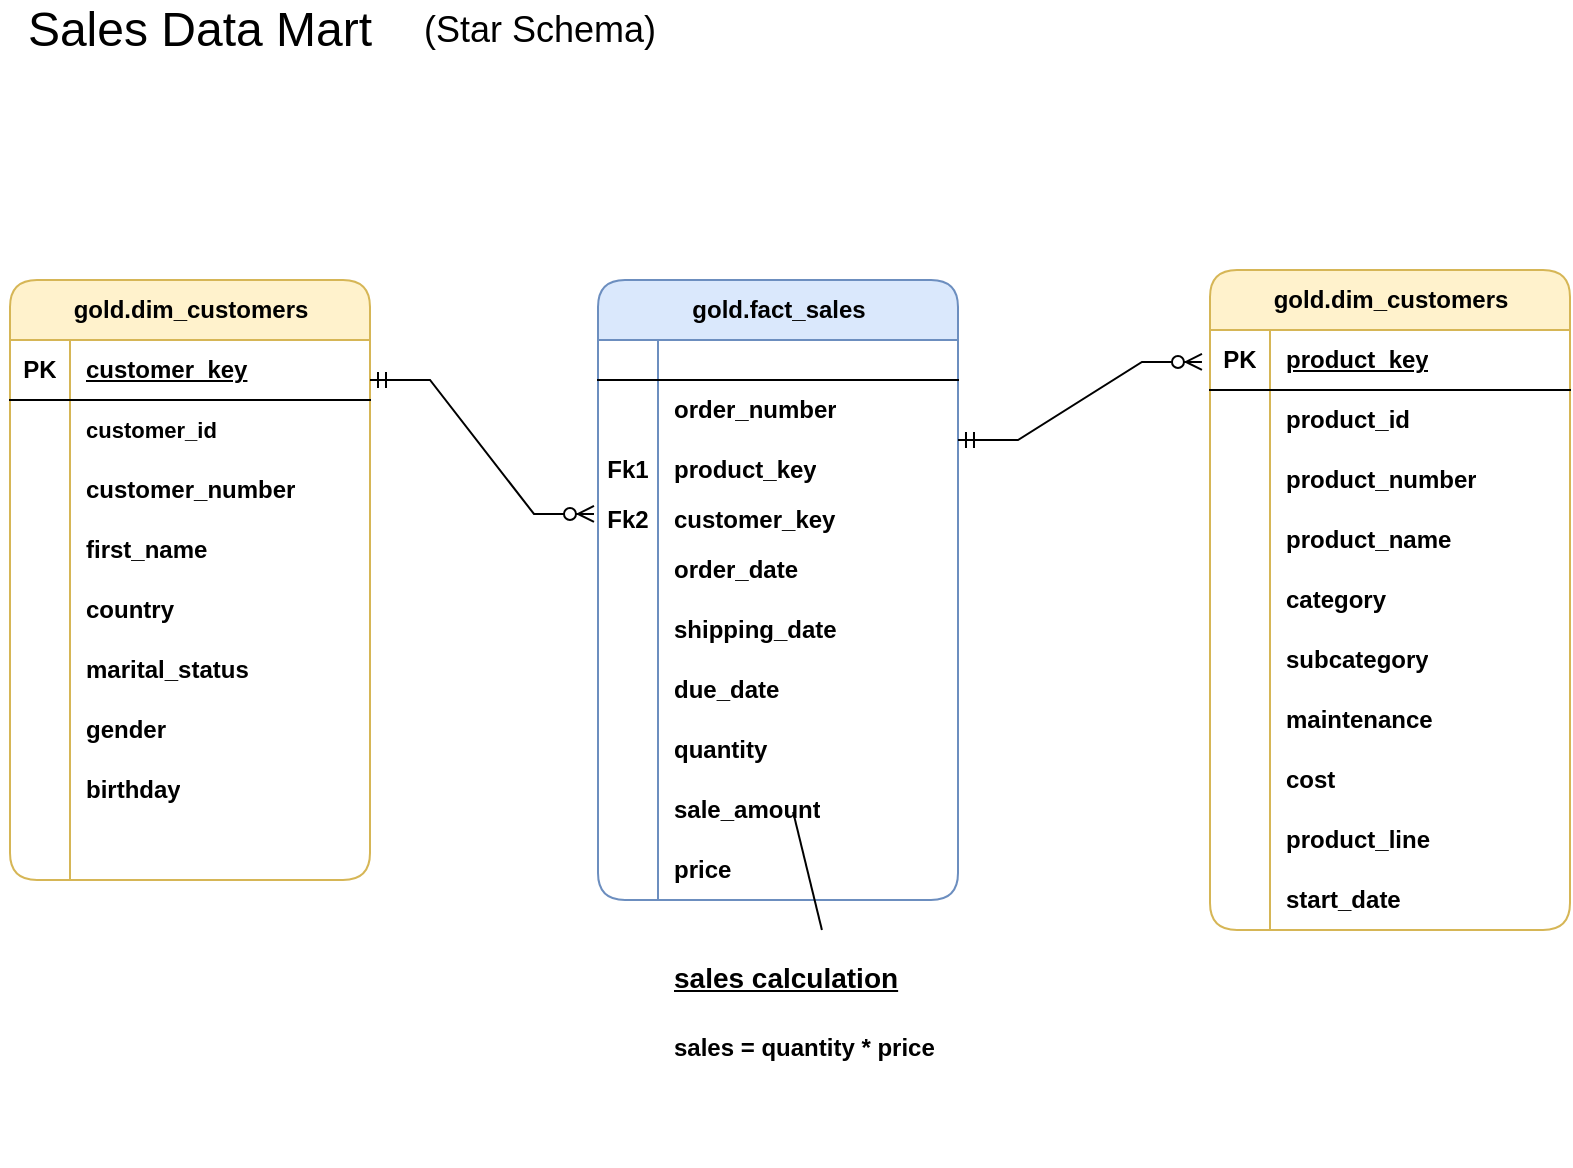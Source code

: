 <mxfile version="27.1.6">
  <diagram name="Page-1" id="kAv3_rRZ2uCyr5LcV6M5">
    <mxGraphModel dx="1426" dy="777" grid="1" gridSize="10" guides="1" tooltips="1" connect="1" arrows="1" fold="1" page="1" pageScale="1" pageWidth="827" pageHeight="1169" math="0" shadow="0">
      <root>
        <mxCell id="0" />
        <mxCell id="1" parent="0" />
        <mxCell id="IIYuIeSjrJe-D3ljfbs4-3" value="&lt;font style=&quot;font-size: 24px;&quot;&gt;Sales Data Mart&lt;/font&gt;" style="text;html=1;align=center;verticalAlign=middle;whiteSpace=wrap;rounded=0;" vertex="1" parent="1">
          <mxGeometry x="30" y="20" width="190" height="30" as="geometry" />
        </mxCell>
        <mxCell id="IIYuIeSjrJe-D3ljfbs4-5" value="&lt;font style=&quot;font-size: 18px;&quot;&gt;(Star Schema)&lt;/font&gt;" style="text;html=1;align=center;verticalAlign=middle;whiteSpace=wrap;rounded=0;" vertex="1" parent="1">
          <mxGeometry x="230" y="20" width="130" height="30" as="geometry" />
        </mxCell>
        <mxCell id="IIYuIeSjrJe-D3ljfbs4-6" value="gold.dim_customers" style="shape=table;startSize=30;container=1;collapsible=1;childLayout=tableLayout;fixedRows=1;rowLines=0;fontStyle=1;align=center;resizeLast=1;html=1;rounded=1;fillColor=#fff2cc;strokeColor=#d6b656;perimeterSpacing=15;" vertex="1" parent="1">
          <mxGeometry x="30" y="160" width="180" height="300" as="geometry" />
        </mxCell>
        <mxCell id="IIYuIeSjrJe-D3ljfbs4-7" value="" style="shape=tableRow;horizontal=0;startSize=0;swimlaneHead=0;swimlaneBody=0;fillColor=none;collapsible=0;dropTarget=0;points=[[0,0.5],[1,0.5]];portConstraint=eastwest;top=0;left=0;right=0;bottom=1;strokeWidth=1;perimeterSpacing=16;" vertex="1" parent="IIYuIeSjrJe-D3ljfbs4-6">
          <mxGeometry y="30" width="180" height="30" as="geometry" />
        </mxCell>
        <mxCell id="IIYuIeSjrJe-D3ljfbs4-8" value="PK" style="shape=partialRectangle;connectable=0;fillColor=none;top=0;left=0;bottom=0;right=0;fontStyle=1;overflow=hidden;whiteSpace=wrap;html=1;strokeWidth=1;perimeterSpacing=16;" vertex="1" parent="IIYuIeSjrJe-D3ljfbs4-7">
          <mxGeometry width="30" height="30" as="geometry">
            <mxRectangle width="30" height="30" as="alternateBounds" />
          </mxGeometry>
        </mxCell>
        <mxCell id="IIYuIeSjrJe-D3ljfbs4-9" value="customer_key" style="shape=partialRectangle;connectable=0;fillColor=none;top=0;left=0;bottom=0;right=0;align=left;spacingLeft=6;fontStyle=5;overflow=hidden;whiteSpace=wrap;html=1;strokeWidth=1;perimeterSpacing=16;" vertex="1" parent="IIYuIeSjrJe-D3ljfbs4-7">
          <mxGeometry x="30" width="150" height="30" as="geometry">
            <mxRectangle width="150" height="30" as="alternateBounds" />
          </mxGeometry>
        </mxCell>
        <mxCell id="IIYuIeSjrJe-D3ljfbs4-10" value="" style="shape=tableRow;horizontal=0;startSize=0;swimlaneHead=0;swimlaneBody=0;fillColor=none;collapsible=0;dropTarget=0;points=[[0,0.5],[1,0.5]];portConstraint=eastwest;top=0;left=0;right=0;bottom=0;strokeWidth=1;perimeterSpacing=16;" vertex="1" parent="IIYuIeSjrJe-D3ljfbs4-6">
          <mxGeometry y="60" width="180" height="30" as="geometry" />
        </mxCell>
        <mxCell id="IIYuIeSjrJe-D3ljfbs4-11" value="" style="shape=partialRectangle;connectable=0;fillColor=none;top=0;left=0;bottom=0;right=0;editable=1;overflow=hidden;whiteSpace=wrap;html=1;strokeWidth=1;perimeterSpacing=16;" vertex="1" parent="IIYuIeSjrJe-D3ljfbs4-10">
          <mxGeometry width="30" height="30" as="geometry">
            <mxRectangle width="30" height="30" as="alternateBounds" />
          </mxGeometry>
        </mxCell>
        <mxCell id="IIYuIeSjrJe-D3ljfbs4-12" value="&lt;font style=&quot;font-size: 11px;&quot;&gt;&lt;b&gt;customer_id&lt;/b&gt;&lt;/font&gt;" style="shape=partialRectangle;connectable=0;fillColor=none;top=0;left=0;bottom=0;right=0;align=left;spacingLeft=6;overflow=hidden;whiteSpace=wrap;html=1;strokeWidth=1;perimeterSpacing=16;" vertex="1" parent="IIYuIeSjrJe-D3ljfbs4-10">
          <mxGeometry x="30" width="150" height="30" as="geometry">
            <mxRectangle width="150" height="30" as="alternateBounds" />
          </mxGeometry>
        </mxCell>
        <mxCell id="IIYuIeSjrJe-D3ljfbs4-13" value="" style="shape=tableRow;horizontal=0;startSize=0;swimlaneHead=0;swimlaneBody=0;fillColor=none;collapsible=0;dropTarget=0;points=[[0,0.5],[1,0.5]];portConstraint=eastwest;top=0;left=0;right=0;bottom=0;strokeWidth=9;perimeterSpacing=16;" vertex="1" parent="IIYuIeSjrJe-D3ljfbs4-6">
          <mxGeometry y="90" width="180" height="30" as="geometry" />
        </mxCell>
        <mxCell id="IIYuIeSjrJe-D3ljfbs4-14" value="" style="shape=partialRectangle;connectable=0;fillColor=none;top=0;left=0;bottom=0;right=0;editable=1;overflow=hidden;whiteSpace=wrap;html=1;strokeWidth=9;perimeterSpacing=16;" vertex="1" parent="IIYuIeSjrJe-D3ljfbs4-13">
          <mxGeometry width="30" height="30" as="geometry">
            <mxRectangle width="30" height="30" as="alternateBounds" />
          </mxGeometry>
        </mxCell>
        <mxCell id="IIYuIeSjrJe-D3ljfbs4-15" value="&lt;b&gt;customer_number&lt;/b&gt;" style="shape=partialRectangle;connectable=0;fillColor=none;top=0;left=0;bottom=0;right=0;align=left;spacingLeft=6;overflow=hidden;whiteSpace=wrap;html=1;strokeWidth=9;perimeterSpacing=16;" vertex="1" parent="IIYuIeSjrJe-D3ljfbs4-13">
          <mxGeometry x="30" width="150" height="30" as="geometry">
            <mxRectangle width="150" height="30" as="alternateBounds" />
          </mxGeometry>
        </mxCell>
        <mxCell id="IIYuIeSjrJe-D3ljfbs4-16" value="" style="shape=tableRow;horizontal=0;startSize=0;swimlaneHead=0;swimlaneBody=0;fillColor=none;collapsible=0;dropTarget=0;points=[[0,0.5],[1,0.5]];portConstraint=eastwest;top=0;left=0;right=0;bottom=0;strokeWidth=9;perimeterSpacing=16;" vertex="1" parent="IIYuIeSjrJe-D3ljfbs4-6">
          <mxGeometry y="120" width="180" height="30" as="geometry" />
        </mxCell>
        <mxCell id="IIYuIeSjrJe-D3ljfbs4-17" value="" style="shape=partialRectangle;connectable=0;fillColor=none;top=0;left=0;bottom=0;right=0;editable=1;overflow=hidden;whiteSpace=wrap;html=1;strokeWidth=9;perimeterSpacing=16;" vertex="1" parent="IIYuIeSjrJe-D3ljfbs4-16">
          <mxGeometry width="30" height="30" as="geometry">
            <mxRectangle width="30" height="30" as="alternateBounds" />
          </mxGeometry>
        </mxCell>
        <mxCell id="IIYuIeSjrJe-D3ljfbs4-18" value="&lt;b&gt;first_name&lt;/b&gt;" style="shape=partialRectangle;connectable=0;fillColor=none;top=0;left=0;bottom=0;right=0;align=left;spacingLeft=6;overflow=hidden;whiteSpace=wrap;html=1;strokeWidth=9;perimeterSpacing=16;" vertex="1" parent="IIYuIeSjrJe-D3ljfbs4-16">
          <mxGeometry x="30" width="150" height="30" as="geometry">
            <mxRectangle width="150" height="30" as="alternateBounds" />
          </mxGeometry>
        </mxCell>
        <mxCell id="IIYuIeSjrJe-D3ljfbs4-19" value="" style="shape=tableRow;horizontal=0;startSize=0;swimlaneHead=0;swimlaneBody=0;fillColor=none;collapsible=0;dropTarget=0;points=[[0,0.5],[1,0.5]];portConstraint=eastwest;top=0;left=0;right=0;bottom=0;strokeWidth=9;perimeterSpacing=16;" vertex="1" parent="IIYuIeSjrJe-D3ljfbs4-6">
          <mxGeometry y="150" width="180" height="30" as="geometry" />
        </mxCell>
        <mxCell id="IIYuIeSjrJe-D3ljfbs4-20" value="" style="shape=partialRectangle;connectable=0;fillColor=none;top=0;left=0;bottom=0;right=0;editable=1;overflow=hidden;whiteSpace=wrap;html=1;strokeWidth=9;perimeterSpacing=16;" vertex="1" parent="IIYuIeSjrJe-D3ljfbs4-19">
          <mxGeometry width="30" height="30" as="geometry">
            <mxRectangle width="30" height="30" as="alternateBounds" />
          </mxGeometry>
        </mxCell>
        <mxCell id="IIYuIeSjrJe-D3ljfbs4-21" value="&lt;b&gt;country&lt;/b&gt;" style="shape=partialRectangle;connectable=0;fillColor=none;top=0;left=0;bottom=0;right=0;align=left;spacingLeft=6;overflow=hidden;whiteSpace=wrap;html=1;strokeWidth=9;perimeterSpacing=16;" vertex="1" parent="IIYuIeSjrJe-D3ljfbs4-19">
          <mxGeometry x="30" width="150" height="30" as="geometry">
            <mxRectangle width="150" height="30" as="alternateBounds" />
          </mxGeometry>
        </mxCell>
        <mxCell id="IIYuIeSjrJe-D3ljfbs4-22" value="" style="shape=tableRow;horizontal=0;startSize=0;swimlaneHead=0;swimlaneBody=0;fillColor=none;collapsible=0;dropTarget=0;points=[[0,0.5],[1,0.5]];portConstraint=eastwest;top=0;left=0;right=0;bottom=0;strokeWidth=9;perimeterSpacing=16;" vertex="1" parent="IIYuIeSjrJe-D3ljfbs4-6">
          <mxGeometry y="180" width="180" height="30" as="geometry" />
        </mxCell>
        <mxCell id="IIYuIeSjrJe-D3ljfbs4-23" value="" style="shape=partialRectangle;connectable=0;fillColor=none;top=0;left=0;bottom=0;right=0;editable=1;overflow=hidden;whiteSpace=wrap;html=1;strokeWidth=9;perimeterSpacing=16;" vertex="1" parent="IIYuIeSjrJe-D3ljfbs4-22">
          <mxGeometry width="30" height="30" as="geometry">
            <mxRectangle width="30" height="30" as="alternateBounds" />
          </mxGeometry>
        </mxCell>
        <mxCell id="IIYuIeSjrJe-D3ljfbs4-24" value="&lt;b&gt;marital_status&lt;/b&gt;" style="shape=partialRectangle;connectable=0;fillColor=none;top=0;left=0;bottom=0;right=0;align=left;spacingLeft=6;overflow=hidden;whiteSpace=wrap;html=1;strokeWidth=9;perimeterSpacing=16;" vertex="1" parent="IIYuIeSjrJe-D3ljfbs4-22">
          <mxGeometry x="30" width="150" height="30" as="geometry">
            <mxRectangle width="150" height="30" as="alternateBounds" />
          </mxGeometry>
        </mxCell>
        <mxCell id="IIYuIeSjrJe-D3ljfbs4-25" value="" style="shape=tableRow;horizontal=0;startSize=0;swimlaneHead=0;swimlaneBody=0;fillColor=none;collapsible=0;dropTarget=0;points=[[0,0.5],[1,0.5]];portConstraint=eastwest;top=0;left=0;right=0;bottom=0;strokeWidth=9;perimeterSpacing=16;" vertex="1" parent="IIYuIeSjrJe-D3ljfbs4-6">
          <mxGeometry y="210" width="180" height="30" as="geometry" />
        </mxCell>
        <mxCell id="IIYuIeSjrJe-D3ljfbs4-26" value="" style="shape=partialRectangle;connectable=0;fillColor=none;top=0;left=0;bottom=0;right=0;editable=1;overflow=hidden;whiteSpace=wrap;html=1;strokeWidth=9;perimeterSpacing=16;" vertex="1" parent="IIYuIeSjrJe-D3ljfbs4-25">
          <mxGeometry width="30" height="30" as="geometry">
            <mxRectangle width="30" height="30" as="alternateBounds" />
          </mxGeometry>
        </mxCell>
        <mxCell id="IIYuIeSjrJe-D3ljfbs4-27" value="&lt;b&gt;gender&lt;/b&gt;" style="shape=partialRectangle;connectable=0;fillColor=none;top=0;left=0;bottom=0;right=0;align=left;spacingLeft=6;overflow=hidden;whiteSpace=wrap;html=1;strokeWidth=9;perimeterSpacing=16;" vertex="1" parent="IIYuIeSjrJe-D3ljfbs4-25">
          <mxGeometry x="30" width="150" height="30" as="geometry">
            <mxRectangle width="150" height="30" as="alternateBounds" />
          </mxGeometry>
        </mxCell>
        <mxCell id="IIYuIeSjrJe-D3ljfbs4-28" value="" style="shape=tableRow;horizontal=0;startSize=0;swimlaneHead=0;swimlaneBody=0;fillColor=none;collapsible=0;dropTarget=0;points=[[0,0.5],[1,0.5]];portConstraint=eastwest;top=0;left=0;right=0;bottom=0;strokeWidth=9;perimeterSpacing=16;" vertex="1" parent="IIYuIeSjrJe-D3ljfbs4-6">
          <mxGeometry y="240" width="180" height="30" as="geometry" />
        </mxCell>
        <mxCell id="IIYuIeSjrJe-D3ljfbs4-29" value="" style="shape=partialRectangle;connectable=0;fillColor=none;top=0;left=0;bottom=0;right=0;editable=1;overflow=hidden;whiteSpace=wrap;html=1;strokeWidth=9;perimeterSpacing=16;" vertex="1" parent="IIYuIeSjrJe-D3ljfbs4-28">
          <mxGeometry width="30" height="30" as="geometry">
            <mxRectangle width="30" height="30" as="alternateBounds" />
          </mxGeometry>
        </mxCell>
        <mxCell id="IIYuIeSjrJe-D3ljfbs4-30" value="&lt;b&gt;birthday&lt;/b&gt;" style="shape=partialRectangle;connectable=0;fillColor=none;top=0;left=0;bottom=0;right=0;align=left;spacingLeft=6;overflow=hidden;whiteSpace=wrap;html=1;strokeWidth=9;perimeterSpacing=16;" vertex="1" parent="IIYuIeSjrJe-D3ljfbs4-28">
          <mxGeometry x="30" width="150" height="30" as="geometry">
            <mxRectangle width="150" height="30" as="alternateBounds" />
          </mxGeometry>
        </mxCell>
        <mxCell id="IIYuIeSjrJe-D3ljfbs4-31" value="" style="shape=tableRow;horizontal=0;startSize=0;swimlaneHead=0;swimlaneBody=0;fillColor=none;collapsible=0;dropTarget=0;points=[[0,0.5],[1,0.5]];portConstraint=eastwest;top=0;left=0;right=0;bottom=0;strokeWidth=9;perimeterSpacing=16;" vertex="1" parent="IIYuIeSjrJe-D3ljfbs4-6">
          <mxGeometry y="270" width="180" height="30" as="geometry" />
        </mxCell>
        <mxCell id="IIYuIeSjrJe-D3ljfbs4-32" value="" style="shape=partialRectangle;connectable=0;fillColor=none;top=0;left=0;bottom=0;right=0;editable=1;overflow=hidden;whiteSpace=wrap;html=1;strokeWidth=9;perimeterSpacing=16;" vertex="1" parent="IIYuIeSjrJe-D3ljfbs4-31">
          <mxGeometry width="30" height="30" as="geometry">
            <mxRectangle width="30" height="30" as="alternateBounds" />
          </mxGeometry>
        </mxCell>
        <mxCell id="IIYuIeSjrJe-D3ljfbs4-33" value="" style="shape=partialRectangle;connectable=0;fillColor=none;top=0;left=0;bottom=0;right=0;align=left;spacingLeft=6;overflow=hidden;whiteSpace=wrap;html=1;strokeWidth=9;perimeterSpacing=16;" vertex="1" parent="IIYuIeSjrJe-D3ljfbs4-31">
          <mxGeometry x="30" width="150" height="30" as="geometry">
            <mxRectangle width="150" height="30" as="alternateBounds" />
          </mxGeometry>
        </mxCell>
        <mxCell id="IIYuIeSjrJe-D3ljfbs4-34" value="gold.fact_sales" style="shape=table;startSize=30;container=1;collapsible=1;childLayout=tableLayout;fixedRows=1;rowLines=0;fontStyle=1;align=center;resizeLast=1;html=1;rounded=1;fillColor=#dae8fc;strokeColor=#6c8ebf;perimeterSpacing=15;" vertex="1" parent="1">
          <mxGeometry x="324" y="160" width="180" height="310" as="geometry" />
        </mxCell>
        <mxCell id="IIYuIeSjrJe-D3ljfbs4-35" value="" style="shape=tableRow;horizontal=0;startSize=0;swimlaneHead=0;swimlaneBody=0;fillColor=none;collapsible=0;dropTarget=0;points=[[0,0.5],[1,0.5]];portConstraint=eastwest;top=0;left=0;right=0;bottom=1;strokeWidth=1;perimeterSpacing=16;" vertex="1" parent="IIYuIeSjrJe-D3ljfbs4-34">
          <mxGeometry y="30" width="180" height="20" as="geometry" />
        </mxCell>
        <mxCell id="IIYuIeSjrJe-D3ljfbs4-36" value="" style="shape=partialRectangle;connectable=0;fillColor=none;top=0;left=0;bottom=0;right=0;fontStyle=1;overflow=hidden;whiteSpace=wrap;html=1;strokeWidth=1;perimeterSpacing=16;" vertex="1" parent="IIYuIeSjrJe-D3ljfbs4-35">
          <mxGeometry width="30" height="20" as="geometry">
            <mxRectangle width="30" height="20" as="alternateBounds" />
          </mxGeometry>
        </mxCell>
        <mxCell id="IIYuIeSjrJe-D3ljfbs4-37" value="" style="shape=partialRectangle;connectable=0;fillColor=none;top=0;left=0;bottom=0;right=0;align=left;spacingLeft=6;fontStyle=5;overflow=hidden;whiteSpace=wrap;html=1;strokeWidth=1;perimeterSpacing=16;dashed=1;dashPattern=1 4;" vertex="1" parent="IIYuIeSjrJe-D3ljfbs4-35">
          <mxGeometry x="30" width="150" height="20" as="geometry">
            <mxRectangle width="150" height="20" as="alternateBounds" />
          </mxGeometry>
        </mxCell>
        <mxCell id="IIYuIeSjrJe-D3ljfbs4-38" value="" style="shape=tableRow;horizontal=0;startSize=0;swimlaneHead=0;swimlaneBody=0;fillColor=none;collapsible=0;dropTarget=0;points=[[0,0.5],[1,0.5]];portConstraint=eastwest;top=0;left=0;right=0;bottom=0;strokeWidth=1;perimeterSpacing=16;" vertex="1" parent="IIYuIeSjrJe-D3ljfbs4-34">
          <mxGeometry y="50" width="180" height="30" as="geometry" />
        </mxCell>
        <mxCell id="IIYuIeSjrJe-D3ljfbs4-39" value="" style="shape=partialRectangle;connectable=0;fillColor=none;top=0;left=0;bottom=0;right=0;editable=1;overflow=hidden;whiteSpace=wrap;html=1;strokeWidth=1;perimeterSpacing=16;" vertex="1" parent="IIYuIeSjrJe-D3ljfbs4-38">
          <mxGeometry width="30" height="30" as="geometry">
            <mxRectangle width="30" height="30" as="alternateBounds" />
          </mxGeometry>
        </mxCell>
        <mxCell id="IIYuIeSjrJe-D3ljfbs4-40" value="&lt;b&gt;order_number&lt;/b&gt;" style="shape=partialRectangle;connectable=0;fillColor=none;top=0;left=0;bottom=0;right=0;align=left;spacingLeft=6;overflow=hidden;whiteSpace=wrap;html=1;strokeWidth=1;perimeterSpacing=16;" vertex="1" parent="IIYuIeSjrJe-D3ljfbs4-38">
          <mxGeometry x="30" width="150" height="30" as="geometry">
            <mxRectangle width="150" height="30" as="alternateBounds" />
          </mxGeometry>
        </mxCell>
        <mxCell id="IIYuIeSjrJe-D3ljfbs4-41" value="" style="shape=tableRow;horizontal=0;startSize=0;swimlaneHead=0;swimlaneBody=0;fillColor=none;collapsible=0;dropTarget=0;points=[[0,0.5],[1,0.5]];portConstraint=eastwest;top=0;left=0;right=0;bottom=0;strokeWidth=1;perimeterSpacing=16;" vertex="1" parent="IIYuIeSjrJe-D3ljfbs4-34">
          <mxGeometry y="80" width="180" height="30" as="geometry" />
        </mxCell>
        <mxCell id="IIYuIeSjrJe-D3ljfbs4-42" value="&lt;b&gt;Fk1&lt;/b&gt;" style="shape=partialRectangle;connectable=0;fillColor=none;top=0;left=0;bottom=0;right=0;editable=1;overflow=hidden;whiteSpace=wrap;html=1;strokeWidth=1;perimeterSpacing=16;" vertex="1" parent="IIYuIeSjrJe-D3ljfbs4-41">
          <mxGeometry width="30" height="30" as="geometry">
            <mxRectangle width="30" height="30" as="alternateBounds" />
          </mxGeometry>
        </mxCell>
        <mxCell id="IIYuIeSjrJe-D3ljfbs4-43" value="&lt;b&gt;product_key&lt;/b&gt;" style="shape=partialRectangle;connectable=0;fillColor=none;top=0;left=0;bottom=0;right=0;align=left;spacingLeft=6;overflow=hidden;whiteSpace=wrap;html=1;strokeWidth=1;perimeterSpacing=16;" vertex="1" parent="IIYuIeSjrJe-D3ljfbs4-41">
          <mxGeometry x="30" width="150" height="30" as="geometry">
            <mxRectangle width="150" height="30" as="alternateBounds" />
          </mxGeometry>
        </mxCell>
        <mxCell id="IIYuIeSjrJe-D3ljfbs4-44" value="" style="shape=tableRow;horizontal=0;startSize=0;swimlaneHead=0;swimlaneBody=0;fillColor=none;collapsible=0;dropTarget=0;points=[[0,0.5],[1,0.5]];portConstraint=eastwest;top=0;left=0;right=0;bottom=0;strokeWidth=1;perimeterSpacing=16;" vertex="1" parent="IIYuIeSjrJe-D3ljfbs4-34">
          <mxGeometry y="110" width="180" height="20" as="geometry" />
        </mxCell>
        <mxCell id="IIYuIeSjrJe-D3ljfbs4-45" value="&lt;b&gt;Fk2&lt;/b&gt;" style="shape=partialRectangle;connectable=0;fillColor=none;top=0;left=0;bottom=0;right=0;editable=1;overflow=hidden;whiteSpace=wrap;html=1;strokeWidth=1;perimeterSpacing=16;" vertex="1" parent="IIYuIeSjrJe-D3ljfbs4-44">
          <mxGeometry width="30" height="20" as="geometry">
            <mxRectangle width="30" height="20" as="alternateBounds" />
          </mxGeometry>
        </mxCell>
        <mxCell id="IIYuIeSjrJe-D3ljfbs4-46" value="&lt;b&gt;customer_key&lt;/b&gt;" style="shape=partialRectangle;connectable=0;fillColor=none;top=0;left=0;bottom=0;right=0;align=left;spacingLeft=6;overflow=hidden;whiteSpace=wrap;html=1;strokeWidth=1;perimeterSpacing=16;" vertex="1" parent="IIYuIeSjrJe-D3ljfbs4-44">
          <mxGeometry x="30" width="150" height="20" as="geometry">
            <mxRectangle width="150" height="20" as="alternateBounds" />
          </mxGeometry>
        </mxCell>
        <mxCell id="IIYuIeSjrJe-D3ljfbs4-47" value="" style="shape=tableRow;horizontal=0;startSize=0;swimlaneHead=0;swimlaneBody=0;fillColor=none;collapsible=0;dropTarget=0;points=[[0,0.5],[1,0.5]];portConstraint=eastwest;top=0;left=0;right=0;bottom=0;strokeWidth=1;perimeterSpacing=16;" vertex="1" parent="IIYuIeSjrJe-D3ljfbs4-34">
          <mxGeometry y="130" width="180" height="30" as="geometry" />
        </mxCell>
        <mxCell id="IIYuIeSjrJe-D3ljfbs4-48" value="" style="shape=partialRectangle;connectable=0;fillColor=none;top=0;left=0;bottom=0;right=0;editable=1;overflow=hidden;whiteSpace=wrap;html=1;strokeWidth=1;perimeterSpacing=16;" vertex="1" parent="IIYuIeSjrJe-D3ljfbs4-47">
          <mxGeometry width="30" height="30" as="geometry">
            <mxRectangle width="30" height="30" as="alternateBounds" />
          </mxGeometry>
        </mxCell>
        <mxCell id="IIYuIeSjrJe-D3ljfbs4-49" value="&lt;b&gt;order_date&lt;/b&gt;" style="shape=partialRectangle;connectable=0;fillColor=none;top=0;left=0;bottom=0;right=0;align=left;spacingLeft=6;overflow=hidden;whiteSpace=wrap;html=1;strokeWidth=1;perimeterSpacing=16;" vertex="1" parent="IIYuIeSjrJe-D3ljfbs4-47">
          <mxGeometry x="30" width="150" height="30" as="geometry">
            <mxRectangle width="150" height="30" as="alternateBounds" />
          </mxGeometry>
        </mxCell>
        <mxCell id="IIYuIeSjrJe-D3ljfbs4-50" value="" style="shape=tableRow;horizontal=0;startSize=0;swimlaneHead=0;swimlaneBody=0;fillColor=none;collapsible=0;dropTarget=0;points=[[0,0.5],[1,0.5]];portConstraint=eastwest;top=0;left=0;right=0;bottom=0;strokeWidth=1;perimeterSpacing=16;" vertex="1" parent="IIYuIeSjrJe-D3ljfbs4-34">
          <mxGeometry y="160" width="180" height="30" as="geometry" />
        </mxCell>
        <mxCell id="IIYuIeSjrJe-D3ljfbs4-51" value="" style="shape=partialRectangle;connectable=0;fillColor=none;top=0;left=0;bottom=0;right=0;editable=1;overflow=hidden;whiteSpace=wrap;html=1;strokeWidth=1;perimeterSpacing=16;" vertex="1" parent="IIYuIeSjrJe-D3ljfbs4-50">
          <mxGeometry width="30" height="30" as="geometry">
            <mxRectangle width="30" height="30" as="alternateBounds" />
          </mxGeometry>
        </mxCell>
        <mxCell id="IIYuIeSjrJe-D3ljfbs4-52" value="&lt;b&gt;shipping_date&lt;/b&gt;" style="shape=partialRectangle;connectable=0;fillColor=none;top=0;left=0;bottom=0;right=0;align=left;spacingLeft=6;overflow=hidden;whiteSpace=wrap;html=1;strokeWidth=1;perimeterSpacing=16;" vertex="1" parent="IIYuIeSjrJe-D3ljfbs4-50">
          <mxGeometry x="30" width="150" height="30" as="geometry">
            <mxRectangle width="150" height="30" as="alternateBounds" />
          </mxGeometry>
        </mxCell>
        <mxCell id="IIYuIeSjrJe-D3ljfbs4-53" value="" style="shape=tableRow;horizontal=0;startSize=0;swimlaneHead=0;swimlaneBody=0;fillColor=none;collapsible=0;dropTarget=0;points=[[0,0.5],[1,0.5]];portConstraint=eastwest;top=0;left=0;right=0;bottom=0;strokeWidth=1;perimeterSpacing=16;" vertex="1" parent="IIYuIeSjrJe-D3ljfbs4-34">
          <mxGeometry y="190" width="180" height="30" as="geometry" />
        </mxCell>
        <mxCell id="IIYuIeSjrJe-D3ljfbs4-54" value="" style="shape=partialRectangle;connectable=0;fillColor=none;top=0;left=0;bottom=0;right=0;editable=1;overflow=hidden;whiteSpace=wrap;html=1;strokeWidth=1;perimeterSpacing=16;" vertex="1" parent="IIYuIeSjrJe-D3ljfbs4-53">
          <mxGeometry width="30" height="30" as="geometry">
            <mxRectangle width="30" height="30" as="alternateBounds" />
          </mxGeometry>
        </mxCell>
        <mxCell id="IIYuIeSjrJe-D3ljfbs4-55" value="&lt;b&gt;due_date&lt;/b&gt;" style="shape=partialRectangle;connectable=0;fillColor=none;top=0;left=0;bottom=0;right=0;align=left;spacingLeft=6;overflow=hidden;whiteSpace=wrap;html=1;strokeWidth=1;perimeterSpacing=16;" vertex="1" parent="IIYuIeSjrJe-D3ljfbs4-53">
          <mxGeometry x="30" width="150" height="30" as="geometry">
            <mxRectangle width="150" height="30" as="alternateBounds" />
          </mxGeometry>
        </mxCell>
        <mxCell id="IIYuIeSjrJe-D3ljfbs4-56" value="" style="shape=tableRow;horizontal=0;startSize=0;swimlaneHead=0;swimlaneBody=0;fillColor=none;collapsible=0;dropTarget=0;points=[[0,0.5],[1,0.5]];portConstraint=eastwest;top=0;left=0;right=0;bottom=0;strokeWidth=1;perimeterSpacing=16;" vertex="1" parent="IIYuIeSjrJe-D3ljfbs4-34">
          <mxGeometry y="220" width="180" height="30" as="geometry" />
        </mxCell>
        <mxCell id="IIYuIeSjrJe-D3ljfbs4-57" value="" style="shape=partialRectangle;connectable=0;fillColor=none;top=0;left=0;bottom=0;right=0;editable=1;overflow=hidden;whiteSpace=wrap;html=1;strokeWidth=1;perimeterSpacing=16;" vertex="1" parent="IIYuIeSjrJe-D3ljfbs4-56">
          <mxGeometry width="30" height="30" as="geometry">
            <mxRectangle width="30" height="30" as="alternateBounds" />
          </mxGeometry>
        </mxCell>
        <mxCell id="IIYuIeSjrJe-D3ljfbs4-58" value="&lt;b&gt;quantity&lt;/b&gt;" style="shape=partialRectangle;connectable=0;fillColor=none;top=0;left=0;bottom=0;right=0;align=left;spacingLeft=6;overflow=hidden;whiteSpace=wrap;html=1;strokeWidth=1;perimeterSpacing=16;" vertex="1" parent="IIYuIeSjrJe-D3ljfbs4-56">
          <mxGeometry x="30" width="150" height="30" as="geometry">
            <mxRectangle width="150" height="30" as="alternateBounds" />
          </mxGeometry>
        </mxCell>
        <mxCell id="IIYuIeSjrJe-D3ljfbs4-59" value="" style="shape=tableRow;horizontal=0;startSize=0;swimlaneHead=0;swimlaneBody=0;fillColor=none;collapsible=0;dropTarget=0;points=[[0,0.5],[1,0.5]];portConstraint=eastwest;top=0;left=0;right=0;bottom=0;strokeWidth=1;perimeterSpacing=16;" vertex="1" parent="IIYuIeSjrJe-D3ljfbs4-34">
          <mxGeometry y="250" width="180" height="30" as="geometry" />
        </mxCell>
        <mxCell id="IIYuIeSjrJe-D3ljfbs4-60" value="" style="shape=partialRectangle;connectable=0;fillColor=none;top=0;left=0;bottom=0;right=0;editable=1;overflow=hidden;whiteSpace=wrap;html=1;strokeWidth=1;perimeterSpacing=16;" vertex="1" parent="IIYuIeSjrJe-D3ljfbs4-59">
          <mxGeometry width="30" height="30" as="geometry">
            <mxRectangle width="30" height="30" as="alternateBounds" />
          </mxGeometry>
        </mxCell>
        <mxCell id="IIYuIeSjrJe-D3ljfbs4-61" value="&lt;b&gt;sale_amount&lt;/b&gt;" style="shape=partialRectangle;connectable=0;fillColor=none;top=0;left=0;bottom=0;right=0;align=left;spacingLeft=6;overflow=hidden;whiteSpace=wrap;html=1;strokeWidth=1;perimeterSpacing=16;" vertex="1" parent="IIYuIeSjrJe-D3ljfbs4-59">
          <mxGeometry x="30" width="150" height="30" as="geometry">
            <mxRectangle width="150" height="30" as="alternateBounds" />
          </mxGeometry>
        </mxCell>
        <mxCell id="IIYuIeSjrJe-D3ljfbs4-62" value="" style="shape=tableRow;horizontal=0;startSize=0;swimlaneHead=0;swimlaneBody=0;fillColor=none;collapsible=0;dropTarget=0;points=[[0,0.5],[1,0.5]];portConstraint=eastwest;top=0;left=0;right=0;bottom=0;strokeWidth=1;perimeterSpacing=16;" vertex="1" parent="IIYuIeSjrJe-D3ljfbs4-34">
          <mxGeometry y="280" width="180" height="30" as="geometry" />
        </mxCell>
        <mxCell id="IIYuIeSjrJe-D3ljfbs4-63" value="" style="shape=partialRectangle;connectable=0;fillColor=none;top=0;left=0;bottom=0;right=0;editable=1;overflow=hidden;whiteSpace=wrap;html=1;strokeWidth=1;perimeterSpacing=16;" vertex="1" parent="IIYuIeSjrJe-D3ljfbs4-62">
          <mxGeometry width="30" height="30" as="geometry">
            <mxRectangle width="30" height="30" as="alternateBounds" />
          </mxGeometry>
        </mxCell>
        <mxCell id="IIYuIeSjrJe-D3ljfbs4-64" value="&lt;b&gt;price&lt;/b&gt;" style="shape=partialRectangle;connectable=0;fillColor=none;top=0;left=0;bottom=0;right=0;align=left;spacingLeft=6;overflow=hidden;whiteSpace=wrap;html=1;strokeWidth=1;perimeterSpacing=16;" vertex="1" parent="IIYuIeSjrJe-D3ljfbs4-62">
          <mxGeometry x="30" width="150" height="30" as="geometry">
            <mxRectangle width="150" height="30" as="alternateBounds" />
          </mxGeometry>
        </mxCell>
        <mxCell id="IIYuIeSjrJe-D3ljfbs4-65" value="gold.dim_customers" style="shape=table;startSize=30;container=1;collapsible=1;childLayout=tableLayout;fixedRows=1;rowLines=0;fontStyle=1;align=center;resizeLast=1;html=1;rounded=1;fillColor=#fff2cc;strokeColor=#d6b656;perimeterSpacing=15;" vertex="1" parent="1">
          <mxGeometry x="630" y="155" width="180" height="330" as="geometry" />
        </mxCell>
        <mxCell id="IIYuIeSjrJe-D3ljfbs4-66" value="" style="shape=tableRow;horizontal=0;startSize=0;swimlaneHead=0;swimlaneBody=0;fillColor=none;collapsible=0;dropTarget=0;points=[[0,0.5],[1,0.5]];portConstraint=eastwest;top=0;left=0;right=0;bottom=1;strokeWidth=1;perimeterSpacing=16;" vertex="1" parent="IIYuIeSjrJe-D3ljfbs4-65">
          <mxGeometry y="30" width="180" height="30" as="geometry" />
        </mxCell>
        <mxCell id="IIYuIeSjrJe-D3ljfbs4-67" value="PK" style="shape=partialRectangle;connectable=0;fillColor=none;top=0;left=0;bottom=0;right=0;fontStyle=1;overflow=hidden;whiteSpace=wrap;html=1;strokeWidth=1;perimeterSpacing=16;" vertex="1" parent="IIYuIeSjrJe-D3ljfbs4-66">
          <mxGeometry width="30" height="30" as="geometry">
            <mxRectangle width="30" height="30" as="alternateBounds" />
          </mxGeometry>
        </mxCell>
        <mxCell id="IIYuIeSjrJe-D3ljfbs4-68" value="product_key" style="shape=partialRectangle;connectable=0;fillColor=none;top=0;left=0;bottom=0;right=0;align=left;spacingLeft=6;fontStyle=5;overflow=hidden;whiteSpace=wrap;html=1;strokeWidth=1;perimeterSpacing=16;" vertex="1" parent="IIYuIeSjrJe-D3ljfbs4-66">
          <mxGeometry x="30" width="150" height="30" as="geometry">
            <mxRectangle width="150" height="30" as="alternateBounds" />
          </mxGeometry>
        </mxCell>
        <mxCell id="IIYuIeSjrJe-D3ljfbs4-69" value="" style="shape=tableRow;horizontal=0;startSize=0;swimlaneHead=0;swimlaneBody=0;fillColor=none;collapsible=0;dropTarget=0;points=[[0,0.5],[1,0.5]];portConstraint=eastwest;top=0;left=0;right=0;bottom=0;strokeWidth=1;perimeterSpacing=16;" vertex="1" parent="IIYuIeSjrJe-D3ljfbs4-65">
          <mxGeometry y="60" width="180" height="30" as="geometry" />
        </mxCell>
        <mxCell id="IIYuIeSjrJe-D3ljfbs4-70" value="" style="shape=partialRectangle;connectable=0;fillColor=none;top=0;left=0;bottom=0;right=0;editable=1;overflow=hidden;whiteSpace=wrap;html=1;strokeWidth=1;perimeterSpacing=16;" vertex="1" parent="IIYuIeSjrJe-D3ljfbs4-69">
          <mxGeometry width="30" height="30" as="geometry">
            <mxRectangle width="30" height="30" as="alternateBounds" />
          </mxGeometry>
        </mxCell>
        <mxCell id="IIYuIeSjrJe-D3ljfbs4-71" value="&lt;b&gt;product_id&lt;/b&gt;" style="shape=partialRectangle;connectable=0;fillColor=none;top=0;left=0;bottom=0;right=0;align=left;spacingLeft=6;overflow=hidden;whiteSpace=wrap;html=1;strokeWidth=1;perimeterSpacing=16;" vertex="1" parent="IIYuIeSjrJe-D3ljfbs4-69">
          <mxGeometry x="30" width="150" height="30" as="geometry">
            <mxRectangle width="150" height="30" as="alternateBounds" />
          </mxGeometry>
        </mxCell>
        <mxCell id="IIYuIeSjrJe-D3ljfbs4-72" value="" style="shape=tableRow;horizontal=0;startSize=0;swimlaneHead=0;swimlaneBody=0;fillColor=none;collapsible=0;dropTarget=0;points=[[0,0.5],[1,0.5]];portConstraint=eastwest;top=0;left=0;right=0;bottom=0;strokeWidth=1;perimeterSpacing=16;" vertex="1" parent="IIYuIeSjrJe-D3ljfbs4-65">
          <mxGeometry y="90" width="180" height="30" as="geometry" />
        </mxCell>
        <mxCell id="IIYuIeSjrJe-D3ljfbs4-73" value="" style="shape=partialRectangle;connectable=0;fillColor=none;top=0;left=0;bottom=0;right=0;editable=1;overflow=hidden;whiteSpace=wrap;html=1;strokeWidth=1;perimeterSpacing=16;" vertex="1" parent="IIYuIeSjrJe-D3ljfbs4-72">
          <mxGeometry width="30" height="30" as="geometry">
            <mxRectangle width="30" height="30" as="alternateBounds" />
          </mxGeometry>
        </mxCell>
        <mxCell id="IIYuIeSjrJe-D3ljfbs4-74" value="&lt;b&gt;product_number&lt;/b&gt;" style="shape=partialRectangle;connectable=0;fillColor=none;top=0;left=0;bottom=0;right=0;align=left;spacingLeft=6;overflow=hidden;whiteSpace=wrap;html=1;strokeWidth=1;perimeterSpacing=16;" vertex="1" parent="IIYuIeSjrJe-D3ljfbs4-72">
          <mxGeometry x="30" width="150" height="30" as="geometry">
            <mxRectangle width="150" height="30" as="alternateBounds" />
          </mxGeometry>
        </mxCell>
        <mxCell id="IIYuIeSjrJe-D3ljfbs4-75" value="" style="shape=tableRow;horizontal=0;startSize=0;swimlaneHead=0;swimlaneBody=0;fillColor=none;collapsible=0;dropTarget=0;points=[[0,0.5],[1,0.5]];portConstraint=eastwest;top=0;left=0;right=0;bottom=0;strokeWidth=1;perimeterSpacing=16;" vertex="1" parent="IIYuIeSjrJe-D3ljfbs4-65">
          <mxGeometry y="120" width="180" height="30" as="geometry" />
        </mxCell>
        <mxCell id="IIYuIeSjrJe-D3ljfbs4-76" value="" style="shape=partialRectangle;connectable=0;fillColor=none;top=0;left=0;bottom=0;right=0;editable=1;overflow=hidden;whiteSpace=wrap;html=1;strokeWidth=1;perimeterSpacing=16;" vertex="1" parent="IIYuIeSjrJe-D3ljfbs4-75">
          <mxGeometry width="30" height="30" as="geometry">
            <mxRectangle width="30" height="30" as="alternateBounds" />
          </mxGeometry>
        </mxCell>
        <mxCell id="IIYuIeSjrJe-D3ljfbs4-77" value="&lt;b&gt;product_name&lt;/b&gt;" style="shape=partialRectangle;connectable=0;fillColor=none;top=0;left=0;bottom=0;right=0;align=left;spacingLeft=6;overflow=hidden;whiteSpace=wrap;html=1;strokeWidth=1;perimeterSpacing=16;" vertex="1" parent="IIYuIeSjrJe-D3ljfbs4-75">
          <mxGeometry x="30" width="150" height="30" as="geometry">
            <mxRectangle width="150" height="30" as="alternateBounds" />
          </mxGeometry>
        </mxCell>
        <mxCell id="IIYuIeSjrJe-D3ljfbs4-78" value="" style="shape=tableRow;horizontal=0;startSize=0;swimlaneHead=0;swimlaneBody=0;fillColor=none;collapsible=0;dropTarget=0;points=[[0,0.5],[1,0.5]];portConstraint=eastwest;top=0;left=0;right=0;bottom=0;strokeWidth=1;perimeterSpacing=16;" vertex="1" parent="IIYuIeSjrJe-D3ljfbs4-65">
          <mxGeometry y="150" width="180" height="30" as="geometry" />
        </mxCell>
        <mxCell id="IIYuIeSjrJe-D3ljfbs4-79" value="" style="shape=partialRectangle;connectable=0;fillColor=none;top=0;left=0;bottom=0;right=0;editable=1;overflow=hidden;whiteSpace=wrap;html=1;strokeWidth=1;perimeterSpacing=16;" vertex="1" parent="IIYuIeSjrJe-D3ljfbs4-78">
          <mxGeometry width="30" height="30" as="geometry">
            <mxRectangle width="30" height="30" as="alternateBounds" />
          </mxGeometry>
        </mxCell>
        <mxCell id="IIYuIeSjrJe-D3ljfbs4-80" value="&lt;b&gt;category&lt;/b&gt;" style="shape=partialRectangle;connectable=0;fillColor=none;top=0;left=0;bottom=0;right=0;align=left;spacingLeft=6;overflow=hidden;whiteSpace=wrap;html=1;strokeWidth=1;perimeterSpacing=16;" vertex="1" parent="IIYuIeSjrJe-D3ljfbs4-78">
          <mxGeometry x="30" width="150" height="30" as="geometry">
            <mxRectangle width="150" height="30" as="alternateBounds" />
          </mxGeometry>
        </mxCell>
        <mxCell id="IIYuIeSjrJe-D3ljfbs4-81" value="" style="shape=tableRow;horizontal=0;startSize=0;swimlaneHead=0;swimlaneBody=0;fillColor=none;collapsible=0;dropTarget=0;points=[[0,0.5],[1,0.5]];portConstraint=eastwest;top=0;left=0;right=0;bottom=0;strokeWidth=1;perimeterSpacing=16;" vertex="1" parent="IIYuIeSjrJe-D3ljfbs4-65">
          <mxGeometry y="180" width="180" height="30" as="geometry" />
        </mxCell>
        <mxCell id="IIYuIeSjrJe-D3ljfbs4-82" value="" style="shape=partialRectangle;connectable=0;fillColor=none;top=0;left=0;bottom=0;right=0;editable=1;overflow=hidden;whiteSpace=wrap;html=1;strokeWidth=1;perimeterSpacing=16;" vertex="1" parent="IIYuIeSjrJe-D3ljfbs4-81">
          <mxGeometry width="30" height="30" as="geometry">
            <mxRectangle width="30" height="30" as="alternateBounds" />
          </mxGeometry>
        </mxCell>
        <mxCell id="IIYuIeSjrJe-D3ljfbs4-83" value="&lt;b&gt;subcategory&lt;/b&gt;" style="shape=partialRectangle;connectable=0;fillColor=none;top=0;left=0;bottom=0;right=0;align=left;spacingLeft=6;overflow=hidden;whiteSpace=wrap;html=1;strokeWidth=1;perimeterSpacing=16;" vertex="1" parent="IIYuIeSjrJe-D3ljfbs4-81">
          <mxGeometry x="30" width="150" height="30" as="geometry">
            <mxRectangle width="150" height="30" as="alternateBounds" />
          </mxGeometry>
        </mxCell>
        <mxCell id="IIYuIeSjrJe-D3ljfbs4-84" value="" style="shape=tableRow;horizontal=0;startSize=0;swimlaneHead=0;swimlaneBody=0;fillColor=none;collapsible=0;dropTarget=0;points=[[0,0.5],[1,0.5]];portConstraint=eastwest;top=0;left=0;right=0;bottom=0;strokeWidth=1;perimeterSpacing=16;" vertex="1" parent="IIYuIeSjrJe-D3ljfbs4-65">
          <mxGeometry y="210" width="180" height="30" as="geometry" />
        </mxCell>
        <mxCell id="IIYuIeSjrJe-D3ljfbs4-85" value="" style="shape=partialRectangle;connectable=0;fillColor=none;top=0;left=0;bottom=0;right=0;editable=1;overflow=hidden;whiteSpace=wrap;html=1;strokeWidth=1;perimeterSpacing=16;" vertex="1" parent="IIYuIeSjrJe-D3ljfbs4-84">
          <mxGeometry width="30" height="30" as="geometry">
            <mxRectangle width="30" height="30" as="alternateBounds" />
          </mxGeometry>
        </mxCell>
        <mxCell id="IIYuIeSjrJe-D3ljfbs4-86" value="&lt;b&gt;maintenance&lt;/b&gt;" style="shape=partialRectangle;connectable=0;fillColor=none;top=0;left=0;bottom=0;right=0;align=left;spacingLeft=6;overflow=hidden;whiteSpace=wrap;html=1;strokeWidth=1;perimeterSpacing=16;" vertex="1" parent="IIYuIeSjrJe-D3ljfbs4-84">
          <mxGeometry x="30" width="150" height="30" as="geometry">
            <mxRectangle width="150" height="30" as="alternateBounds" />
          </mxGeometry>
        </mxCell>
        <mxCell id="IIYuIeSjrJe-D3ljfbs4-87" value="" style="shape=tableRow;horizontal=0;startSize=0;swimlaneHead=0;swimlaneBody=0;fillColor=none;collapsible=0;dropTarget=0;points=[[0,0.5],[1,0.5]];portConstraint=eastwest;top=0;left=0;right=0;bottom=0;strokeWidth=1;perimeterSpacing=16;" vertex="1" parent="IIYuIeSjrJe-D3ljfbs4-65">
          <mxGeometry y="240" width="180" height="30" as="geometry" />
        </mxCell>
        <mxCell id="IIYuIeSjrJe-D3ljfbs4-88" value="" style="shape=partialRectangle;connectable=0;fillColor=none;top=0;left=0;bottom=0;right=0;editable=1;overflow=hidden;whiteSpace=wrap;html=1;strokeWidth=1;perimeterSpacing=16;" vertex="1" parent="IIYuIeSjrJe-D3ljfbs4-87">
          <mxGeometry width="30" height="30" as="geometry">
            <mxRectangle width="30" height="30" as="alternateBounds" />
          </mxGeometry>
        </mxCell>
        <mxCell id="IIYuIeSjrJe-D3ljfbs4-89" value="&lt;b&gt;cost&lt;/b&gt;" style="shape=partialRectangle;connectable=0;fillColor=none;top=0;left=0;bottom=0;right=0;align=left;spacingLeft=6;overflow=hidden;whiteSpace=wrap;html=1;strokeWidth=1;perimeterSpacing=16;" vertex="1" parent="IIYuIeSjrJe-D3ljfbs4-87">
          <mxGeometry x="30" width="150" height="30" as="geometry">
            <mxRectangle width="150" height="30" as="alternateBounds" />
          </mxGeometry>
        </mxCell>
        <mxCell id="IIYuIeSjrJe-D3ljfbs4-90" value="" style="shape=tableRow;horizontal=0;startSize=0;swimlaneHead=0;swimlaneBody=0;fillColor=none;collapsible=0;dropTarget=0;points=[[0,0.5],[1,0.5]];portConstraint=eastwest;top=0;left=0;right=0;bottom=0;strokeWidth=1;perimeterSpacing=16;" vertex="1" parent="IIYuIeSjrJe-D3ljfbs4-65">
          <mxGeometry y="270" width="180" height="30" as="geometry" />
        </mxCell>
        <mxCell id="IIYuIeSjrJe-D3ljfbs4-91" value="" style="shape=partialRectangle;connectable=0;fillColor=none;top=0;left=0;bottom=0;right=0;editable=1;overflow=hidden;whiteSpace=wrap;html=1;strokeWidth=1;perimeterSpacing=16;" vertex="1" parent="IIYuIeSjrJe-D3ljfbs4-90">
          <mxGeometry width="30" height="30" as="geometry">
            <mxRectangle width="30" height="30" as="alternateBounds" />
          </mxGeometry>
        </mxCell>
        <mxCell id="IIYuIeSjrJe-D3ljfbs4-92" value="&lt;b&gt;product_line&lt;/b&gt;" style="shape=partialRectangle;connectable=0;fillColor=none;top=0;left=0;bottom=0;right=0;align=left;spacingLeft=6;overflow=hidden;whiteSpace=wrap;html=1;strokeWidth=1;perimeterSpacing=16;" vertex="1" parent="IIYuIeSjrJe-D3ljfbs4-90">
          <mxGeometry x="30" width="150" height="30" as="geometry">
            <mxRectangle width="150" height="30" as="alternateBounds" />
          </mxGeometry>
        </mxCell>
        <mxCell id="IIYuIeSjrJe-D3ljfbs4-93" value="" style="shape=tableRow;horizontal=0;startSize=0;swimlaneHead=0;swimlaneBody=0;fillColor=none;collapsible=0;dropTarget=0;points=[[0,0.5],[1,0.5]];portConstraint=eastwest;top=0;left=0;right=0;bottom=0;strokeWidth=1;perimeterSpacing=16;" vertex="1" parent="IIYuIeSjrJe-D3ljfbs4-65">
          <mxGeometry y="300" width="180" height="30" as="geometry" />
        </mxCell>
        <mxCell id="IIYuIeSjrJe-D3ljfbs4-94" value="" style="shape=partialRectangle;connectable=0;fillColor=none;top=0;left=0;bottom=0;right=0;editable=1;overflow=hidden;whiteSpace=wrap;html=1;strokeWidth=1;perimeterSpacing=16;" vertex="1" parent="IIYuIeSjrJe-D3ljfbs4-93">
          <mxGeometry width="30" height="30" as="geometry">
            <mxRectangle width="30" height="30" as="alternateBounds" />
          </mxGeometry>
        </mxCell>
        <mxCell id="IIYuIeSjrJe-D3ljfbs4-95" value="&lt;b&gt;start_date&lt;/b&gt;" style="shape=partialRectangle;connectable=0;fillColor=none;top=0;left=0;bottom=0;right=0;align=left;spacingLeft=6;overflow=hidden;whiteSpace=wrap;html=1;strokeWidth=1;perimeterSpacing=16;" vertex="1" parent="IIYuIeSjrJe-D3ljfbs4-93">
          <mxGeometry x="30" width="150" height="30" as="geometry">
            <mxRectangle width="150" height="30" as="alternateBounds" />
          </mxGeometry>
        </mxCell>
        <mxCell id="IIYuIeSjrJe-D3ljfbs4-124" value="" style="edgeStyle=entityRelationEdgeStyle;fontSize=12;html=1;endArrow=ERzeroToMany;startArrow=ERmandOne;rounded=0;entryX=0.066;entryY=0.442;entryDx=0;entryDy=0;entryPerimeter=0;" edge="1" parent="1" target="IIYuIeSjrJe-D3ljfbs4-44">
          <mxGeometry width="100" height="100" relative="1" as="geometry">
            <mxPoint x="210" y="210" as="sourcePoint" />
            <mxPoint x="310" y="110" as="targetPoint" />
            <Array as="points">
              <mxPoint x="320" y="280" />
            </Array>
          </mxGeometry>
        </mxCell>
        <mxCell id="IIYuIeSjrJe-D3ljfbs4-135" value="" style="edgeStyle=entityRelationEdgeStyle;fontSize=12;html=1;endArrow=ERzeroToMany;startArrow=ERmandOne;rounded=0;exitX=0.953;exitY=0.258;exitDx=0;exitDy=0;exitPerimeter=0;entryX=0.085;entryY=0.516;entryDx=0;entryDy=0;entryPerimeter=0;" edge="1" parent="1">
          <mxGeometry width="100" height="100" relative="1" as="geometry">
            <mxPoint x="503.996" y="239.996" as="sourcePoint" />
            <mxPoint x="625.98" y="200.992" as="targetPoint" />
            <Array as="points">
              <mxPoint x="513.96" y="230" />
              <mxPoint x="563.96" y="220" />
              <mxPoint x="563.96" y="260" />
              <mxPoint x="493.96" y="240" />
              <mxPoint x="573.96" y="310" />
              <mxPoint x="493.96" y="260" />
            </Array>
          </mxGeometry>
        </mxCell>
        <mxCell id="IIYuIeSjrJe-D3ljfbs4-141" value="&lt;h1 style=&quot;margin-top: 0px;&quot;&gt;&lt;font style=&quot;font-size: 14px;&quot;&gt;&lt;u&gt;sales calculation&lt;/u&gt;&lt;/font&gt;&lt;/h1&gt;&lt;p&gt;&lt;b&gt;sales = quantity * price&lt;/b&gt;&lt;/p&gt;" style="text;html=1;whiteSpace=wrap;overflow=hidden;rounded=0;" vertex="1" parent="1">
          <mxGeometry x="360" y="485" width="180" height="115" as="geometry" />
        </mxCell>
        <mxCell id="IIYuIeSjrJe-D3ljfbs4-146" value="" style="endArrow=none;html=1;rounded=0;" edge="1" parent="1" source="IIYuIeSjrJe-D3ljfbs4-141" target="IIYuIeSjrJe-D3ljfbs4-56">
          <mxGeometry width="50" height="50" relative="1" as="geometry">
            <mxPoint x="120" y="570" as="sourcePoint" />
            <mxPoint x="240" y="420" as="targetPoint" />
          </mxGeometry>
        </mxCell>
      </root>
    </mxGraphModel>
  </diagram>
</mxfile>
